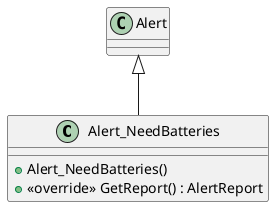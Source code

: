 @startuml
class Alert_NeedBatteries {
    + Alert_NeedBatteries()
    + <<override>> GetReport() : AlertReport
}
Alert <|-- Alert_NeedBatteries
@enduml
